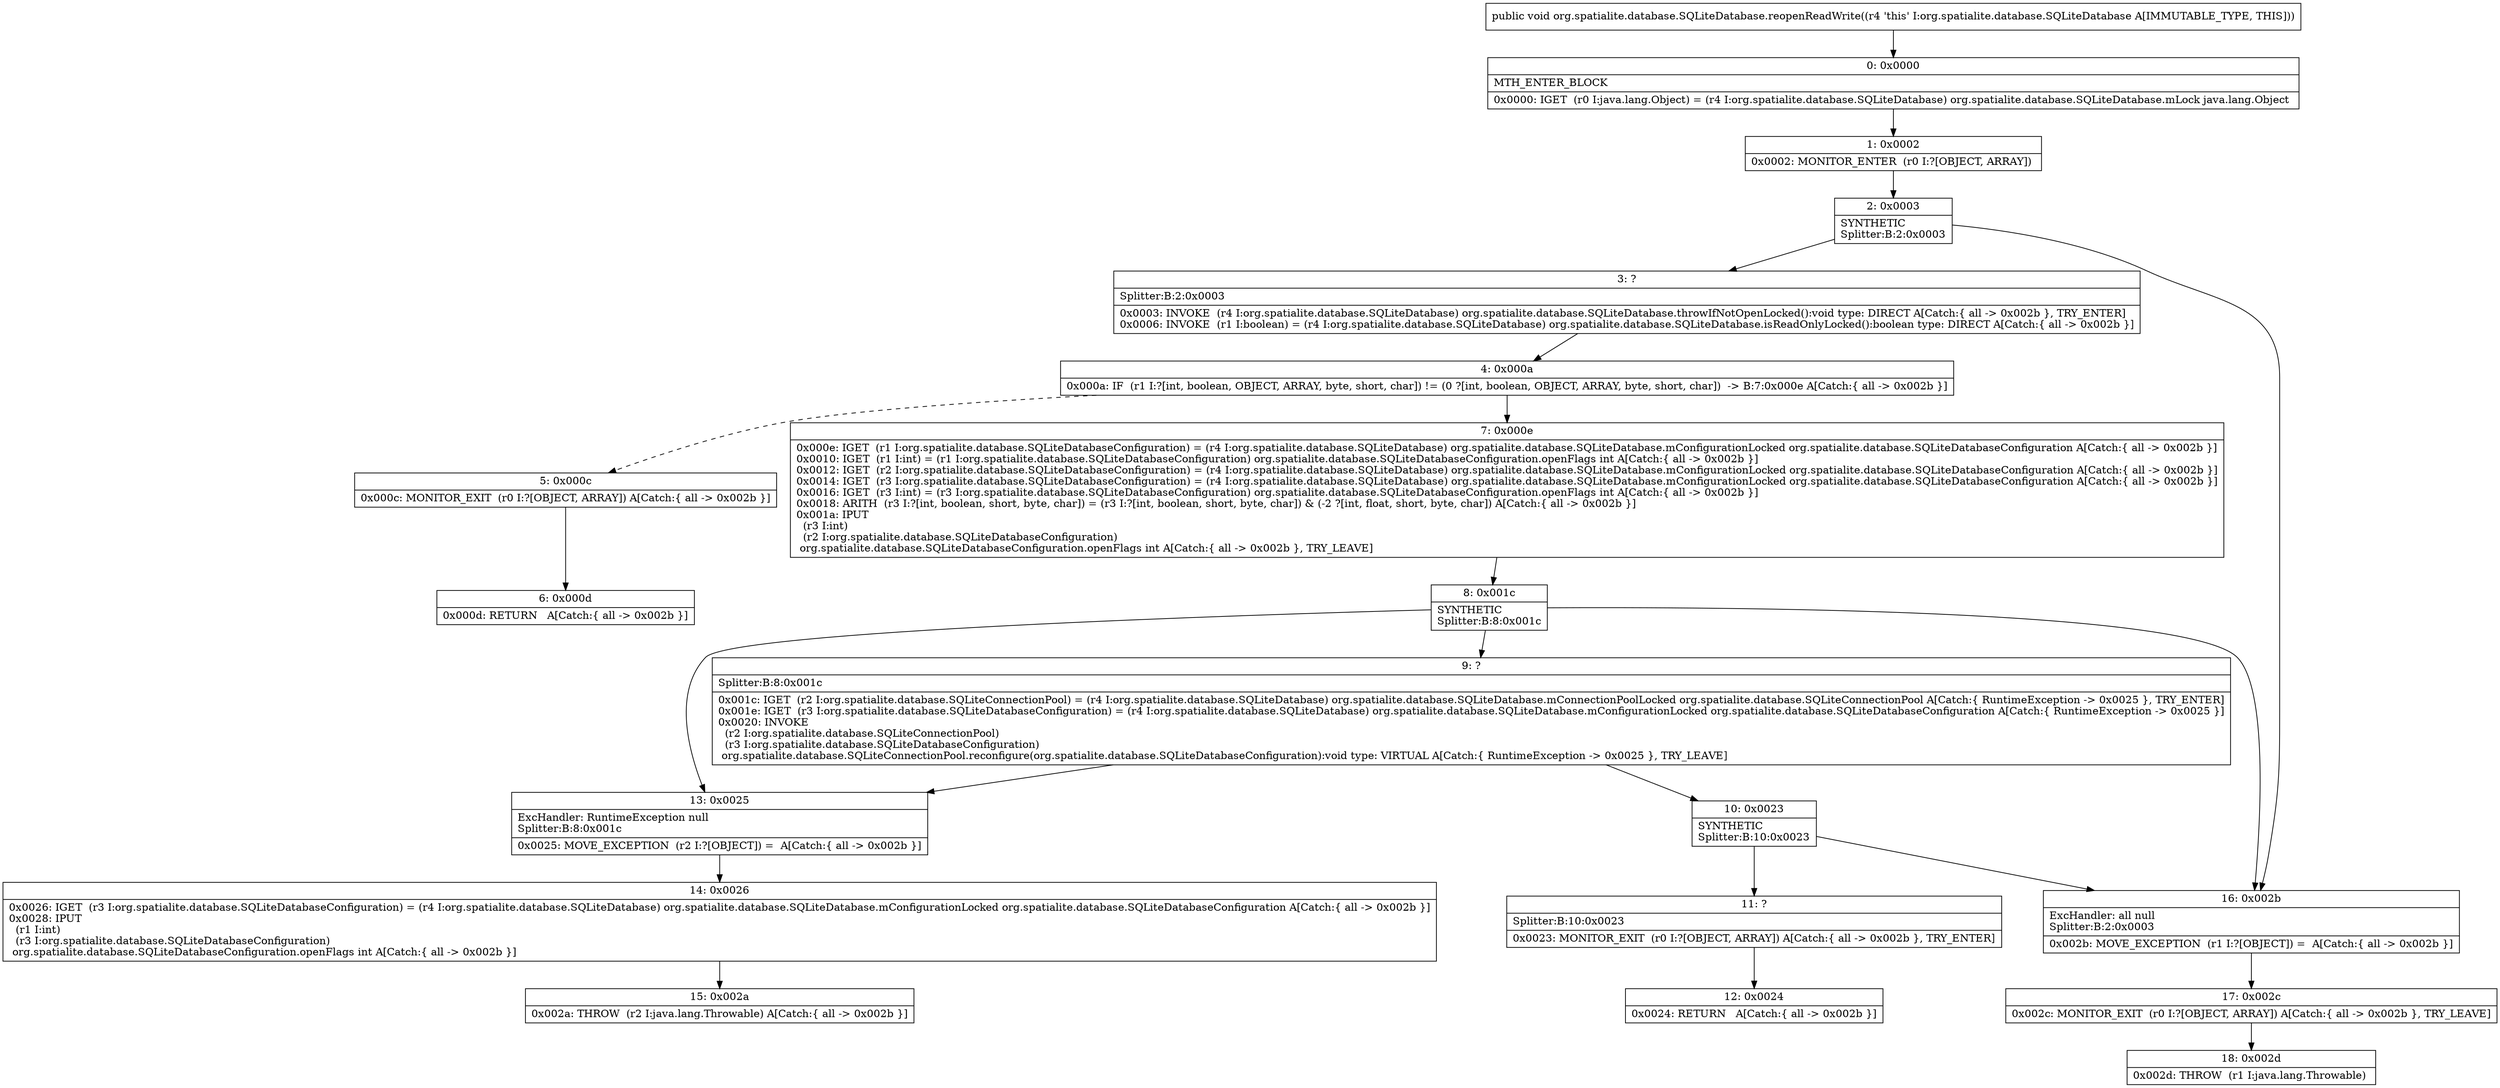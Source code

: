 digraph "CFG fororg.spatialite.database.SQLiteDatabase.reopenReadWrite()V" {
Node_0 [shape=record,label="{0\:\ 0x0000|MTH_ENTER_BLOCK\l|0x0000: IGET  (r0 I:java.lang.Object) = (r4 I:org.spatialite.database.SQLiteDatabase) org.spatialite.database.SQLiteDatabase.mLock java.lang.Object \l}"];
Node_1 [shape=record,label="{1\:\ 0x0002|0x0002: MONITOR_ENTER  (r0 I:?[OBJECT, ARRAY]) \l}"];
Node_2 [shape=record,label="{2\:\ 0x0003|SYNTHETIC\lSplitter:B:2:0x0003\l}"];
Node_3 [shape=record,label="{3\:\ ?|Splitter:B:2:0x0003\l|0x0003: INVOKE  (r4 I:org.spatialite.database.SQLiteDatabase) org.spatialite.database.SQLiteDatabase.throwIfNotOpenLocked():void type: DIRECT A[Catch:\{ all \-\> 0x002b \}, TRY_ENTER]\l0x0006: INVOKE  (r1 I:boolean) = (r4 I:org.spatialite.database.SQLiteDatabase) org.spatialite.database.SQLiteDatabase.isReadOnlyLocked():boolean type: DIRECT A[Catch:\{ all \-\> 0x002b \}]\l}"];
Node_4 [shape=record,label="{4\:\ 0x000a|0x000a: IF  (r1 I:?[int, boolean, OBJECT, ARRAY, byte, short, char]) != (0 ?[int, boolean, OBJECT, ARRAY, byte, short, char])  \-\> B:7:0x000e A[Catch:\{ all \-\> 0x002b \}]\l}"];
Node_5 [shape=record,label="{5\:\ 0x000c|0x000c: MONITOR_EXIT  (r0 I:?[OBJECT, ARRAY]) A[Catch:\{ all \-\> 0x002b \}]\l}"];
Node_6 [shape=record,label="{6\:\ 0x000d|0x000d: RETURN   A[Catch:\{ all \-\> 0x002b \}]\l}"];
Node_7 [shape=record,label="{7\:\ 0x000e|0x000e: IGET  (r1 I:org.spatialite.database.SQLiteDatabaseConfiguration) = (r4 I:org.spatialite.database.SQLiteDatabase) org.spatialite.database.SQLiteDatabase.mConfigurationLocked org.spatialite.database.SQLiteDatabaseConfiguration A[Catch:\{ all \-\> 0x002b \}]\l0x0010: IGET  (r1 I:int) = (r1 I:org.spatialite.database.SQLiteDatabaseConfiguration) org.spatialite.database.SQLiteDatabaseConfiguration.openFlags int A[Catch:\{ all \-\> 0x002b \}]\l0x0012: IGET  (r2 I:org.spatialite.database.SQLiteDatabaseConfiguration) = (r4 I:org.spatialite.database.SQLiteDatabase) org.spatialite.database.SQLiteDatabase.mConfigurationLocked org.spatialite.database.SQLiteDatabaseConfiguration A[Catch:\{ all \-\> 0x002b \}]\l0x0014: IGET  (r3 I:org.spatialite.database.SQLiteDatabaseConfiguration) = (r4 I:org.spatialite.database.SQLiteDatabase) org.spatialite.database.SQLiteDatabase.mConfigurationLocked org.spatialite.database.SQLiteDatabaseConfiguration A[Catch:\{ all \-\> 0x002b \}]\l0x0016: IGET  (r3 I:int) = (r3 I:org.spatialite.database.SQLiteDatabaseConfiguration) org.spatialite.database.SQLiteDatabaseConfiguration.openFlags int A[Catch:\{ all \-\> 0x002b \}]\l0x0018: ARITH  (r3 I:?[int, boolean, short, byte, char]) = (r3 I:?[int, boolean, short, byte, char]) & (\-2 ?[int, float, short, byte, char]) A[Catch:\{ all \-\> 0x002b \}]\l0x001a: IPUT  \l  (r3 I:int)\l  (r2 I:org.spatialite.database.SQLiteDatabaseConfiguration)\l org.spatialite.database.SQLiteDatabaseConfiguration.openFlags int A[Catch:\{ all \-\> 0x002b \}, TRY_LEAVE]\l}"];
Node_8 [shape=record,label="{8\:\ 0x001c|SYNTHETIC\lSplitter:B:8:0x001c\l}"];
Node_9 [shape=record,label="{9\:\ ?|Splitter:B:8:0x001c\l|0x001c: IGET  (r2 I:org.spatialite.database.SQLiteConnectionPool) = (r4 I:org.spatialite.database.SQLiteDatabase) org.spatialite.database.SQLiteDatabase.mConnectionPoolLocked org.spatialite.database.SQLiteConnectionPool A[Catch:\{ RuntimeException \-\> 0x0025 \}, TRY_ENTER]\l0x001e: IGET  (r3 I:org.spatialite.database.SQLiteDatabaseConfiguration) = (r4 I:org.spatialite.database.SQLiteDatabase) org.spatialite.database.SQLiteDatabase.mConfigurationLocked org.spatialite.database.SQLiteDatabaseConfiguration A[Catch:\{ RuntimeException \-\> 0x0025 \}]\l0x0020: INVOKE  \l  (r2 I:org.spatialite.database.SQLiteConnectionPool)\l  (r3 I:org.spatialite.database.SQLiteDatabaseConfiguration)\l org.spatialite.database.SQLiteConnectionPool.reconfigure(org.spatialite.database.SQLiteDatabaseConfiguration):void type: VIRTUAL A[Catch:\{ RuntimeException \-\> 0x0025 \}, TRY_LEAVE]\l}"];
Node_10 [shape=record,label="{10\:\ 0x0023|SYNTHETIC\lSplitter:B:10:0x0023\l}"];
Node_11 [shape=record,label="{11\:\ ?|Splitter:B:10:0x0023\l|0x0023: MONITOR_EXIT  (r0 I:?[OBJECT, ARRAY]) A[Catch:\{ all \-\> 0x002b \}, TRY_ENTER]\l}"];
Node_12 [shape=record,label="{12\:\ 0x0024|0x0024: RETURN   A[Catch:\{ all \-\> 0x002b \}]\l}"];
Node_13 [shape=record,label="{13\:\ 0x0025|ExcHandler: RuntimeException null\lSplitter:B:8:0x001c\l|0x0025: MOVE_EXCEPTION  (r2 I:?[OBJECT]) =  A[Catch:\{ all \-\> 0x002b \}]\l}"];
Node_14 [shape=record,label="{14\:\ 0x0026|0x0026: IGET  (r3 I:org.spatialite.database.SQLiteDatabaseConfiguration) = (r4 I:org.spatialite.database.SQLiteDatabase) org.spatialite.database.SQLiteDatabase.mConfigurationLocked org.spatialite.database.SQLiteDatabaseConfiguration A[Catch:\{ all \-\> 0x002b \}]\l0x0028: IPUT  \l  (r1 I:int)\l  (r3 I:org.spatialite.database.SQLiteDatabaseConfiguration)\l org.spatialite.database.SQLiteDatabaseConfiguration.openFlags int A[Catch:\{ all \-\> 0x002b \}]\l}"];
Node_15 [shape=record,label="{15\:\ 0x002a|0x002a: THROW  (r2 I:java.lang.Throwable) A[Catch:\{ all \-\> 0x002b \}]\l}"];
Node_16 [shape=record,label="{16\:\ 0x002b|ExcHandler: all null\lSplitter:B:2:0x0003\l|0x002b: MOVE_EXCEPTION  (r1 I:?[OBJECT]) =  A[Catch:\{ all \-\> 0x002b \}]\l}"];
Node_17 [shape=record,label="{17\:\ 0x002c|0x002c: MONITOR_EXIT  (r0 I:?[OBJECT, ARRAY]) A[Catch:\{ all \-\> 0x002b \}, TRY_LEAVE]\l}"];
Node_18 [shape=record,label="{18\:\ 0x002d|0x002d: THROW  (r1 I:java.lang.Throwable) \l}"];
MethodNode[shape=record,label="{public void org.spatialite.database.SQLiteDatabase.reopenReadWrite((r4 'this' I:org.spatialite.database.SQLiteDatabase A[IMMUTABLE_TYPE, THIS])) }"];
MethodNode -> Node_0;
Node_0 -> Node_1;
Node_1 -> Node_2;
Node_2 -> Node_3;
Node_2 -> Node_16;
Node_3 -> Node_4;
Node_4 -> Node_5[style=dashed];
Node_4 -> Node_7;
Node_5 -> Node_6;
Node_7 -> Node_8;
Node_8 -> Node_9;
Node_8 -> Node_13;
Node_8 -> Node_16;
Node_9 -> Node_10;
Node_9 -> Node_13;
Node_10 -> Node_11;
Node_10 -> Node_16;
Node_11 -> Node_12;
Node_13 -> Node_14;
Node_14 -> Node_15;
Node_16 -> Node_17;
Node_17 -> Node_18;
}

